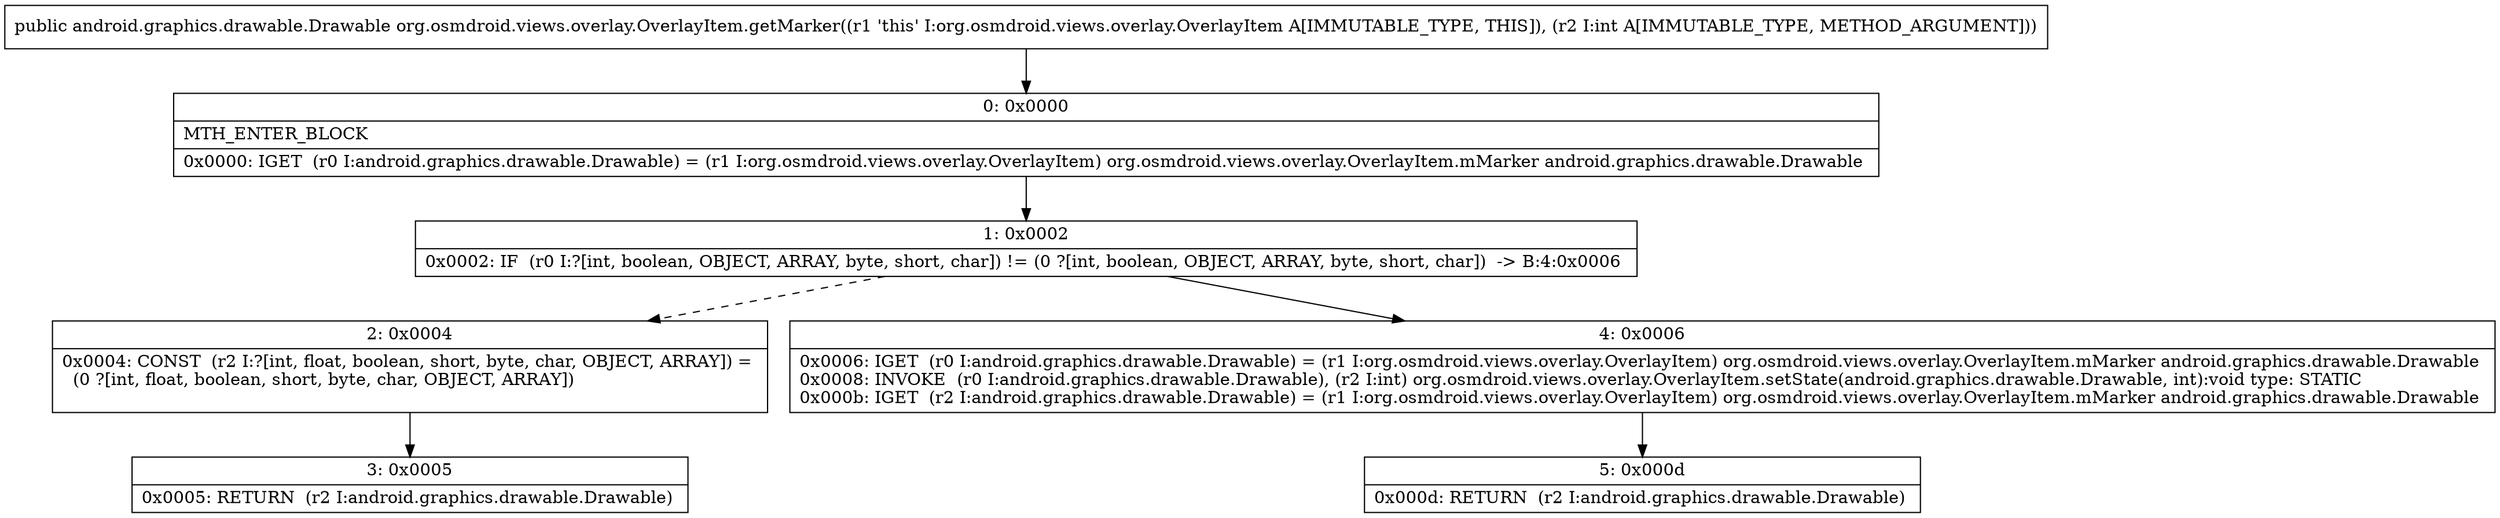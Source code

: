 digraph "CFG fororg.osmdroid.views.overlay.OverlayItem.getMarker(I)Landroid\/graphics\/drawable\/Drawable;" {
Node_0 [shape=record,label="{0\:\ 0x0000|MTH_ENTER_BLOCK\l|0x0000: IGET  (r0 I:android.graphics.drawable.Drawable) = (r1 I:org.osmdroid.views.overlay.OverlayItem) org.osmdroid.views.overlay.OverlayItem.mMarker android.graphics.drawable.Drawable \l}"];
Node_1 [shape=record,label="{1\:\ 0x0002|0x0002: IF  (r0 I:?[int, boolean, OBJECT, ARRAY, byte, short, char]) != (0 ?[int, boolean, OBJECT, ARRAY, byte, short, char])  \-\> B:4:0x0006 \l}"];
Node_2 [shape=record,label="{2\:\ 0x0004|0x0004: CONST  (r2 I:?[int, float, boolean, short, byte, char, OBJECT, ARRAY]) = \l  (0 ?[int, float, boolean, short, byte, char, OBJECT, ARRAY])\l \l}"];
Node_3 [shape=record,label="{3\:\ 0x0005|0x0005: RETURN  (r2 I:android.graphics.drawable.Drawable) \l}"];
Node_4 [shape=record,label="{4\:\ 0x0006|0x0006: IGET  (r0 I:android.graphics.drawable.Drawable) = (r1 I:org.osmdroid.views.overlay.OverlayItem) org.osmdroid.views.overlay.OverlayItem.mMarker android.graphics.drawable.Drawable \l0x0008: INVOKE  (r0 I:android.graphics.drawable.Drawable), (r2 I:int) org.osmdroid.views.overlay.OverlayItem.setState(android.graphics.drawable.Drawable, int):void type: STATIC \l0x000b: IGET  (r2 I:android.graphics.drawable.Drawable) = (r1 I:org.osmdroid.views.overlay.OverlayItem) org.osmdroid.views.overlay.OverlayItem.mMarker android.graphics.drawable.Drawable \l}"];
Node_5 [shape=record,label="{5\:\ 0x000d|0x000d: RETURN  (r2 I:android.graphics.drawable.Drawable) \l}"];
MethodNode[shape=record,label="{public android.graphics.drawable.Drawable org.osmdroid.views.overlay.OverlayItem.getMarker((r1 'this' I:org.osmdroid.views.overlay.OverlayItem A[IMMUTABLE_TYPE, THIS]), (r2 I:int A[IMMUTABLE_TYPE, METHOD_ARGUMENT])) }"];
MethodNode -> Node_0;
Node_0 -> Node_1;
Node_1 -> Node_2[style=dashed];
Node_1 -> Node_4;
Node_2 -> Node_3;
Node_4 -> Node_5;
}

